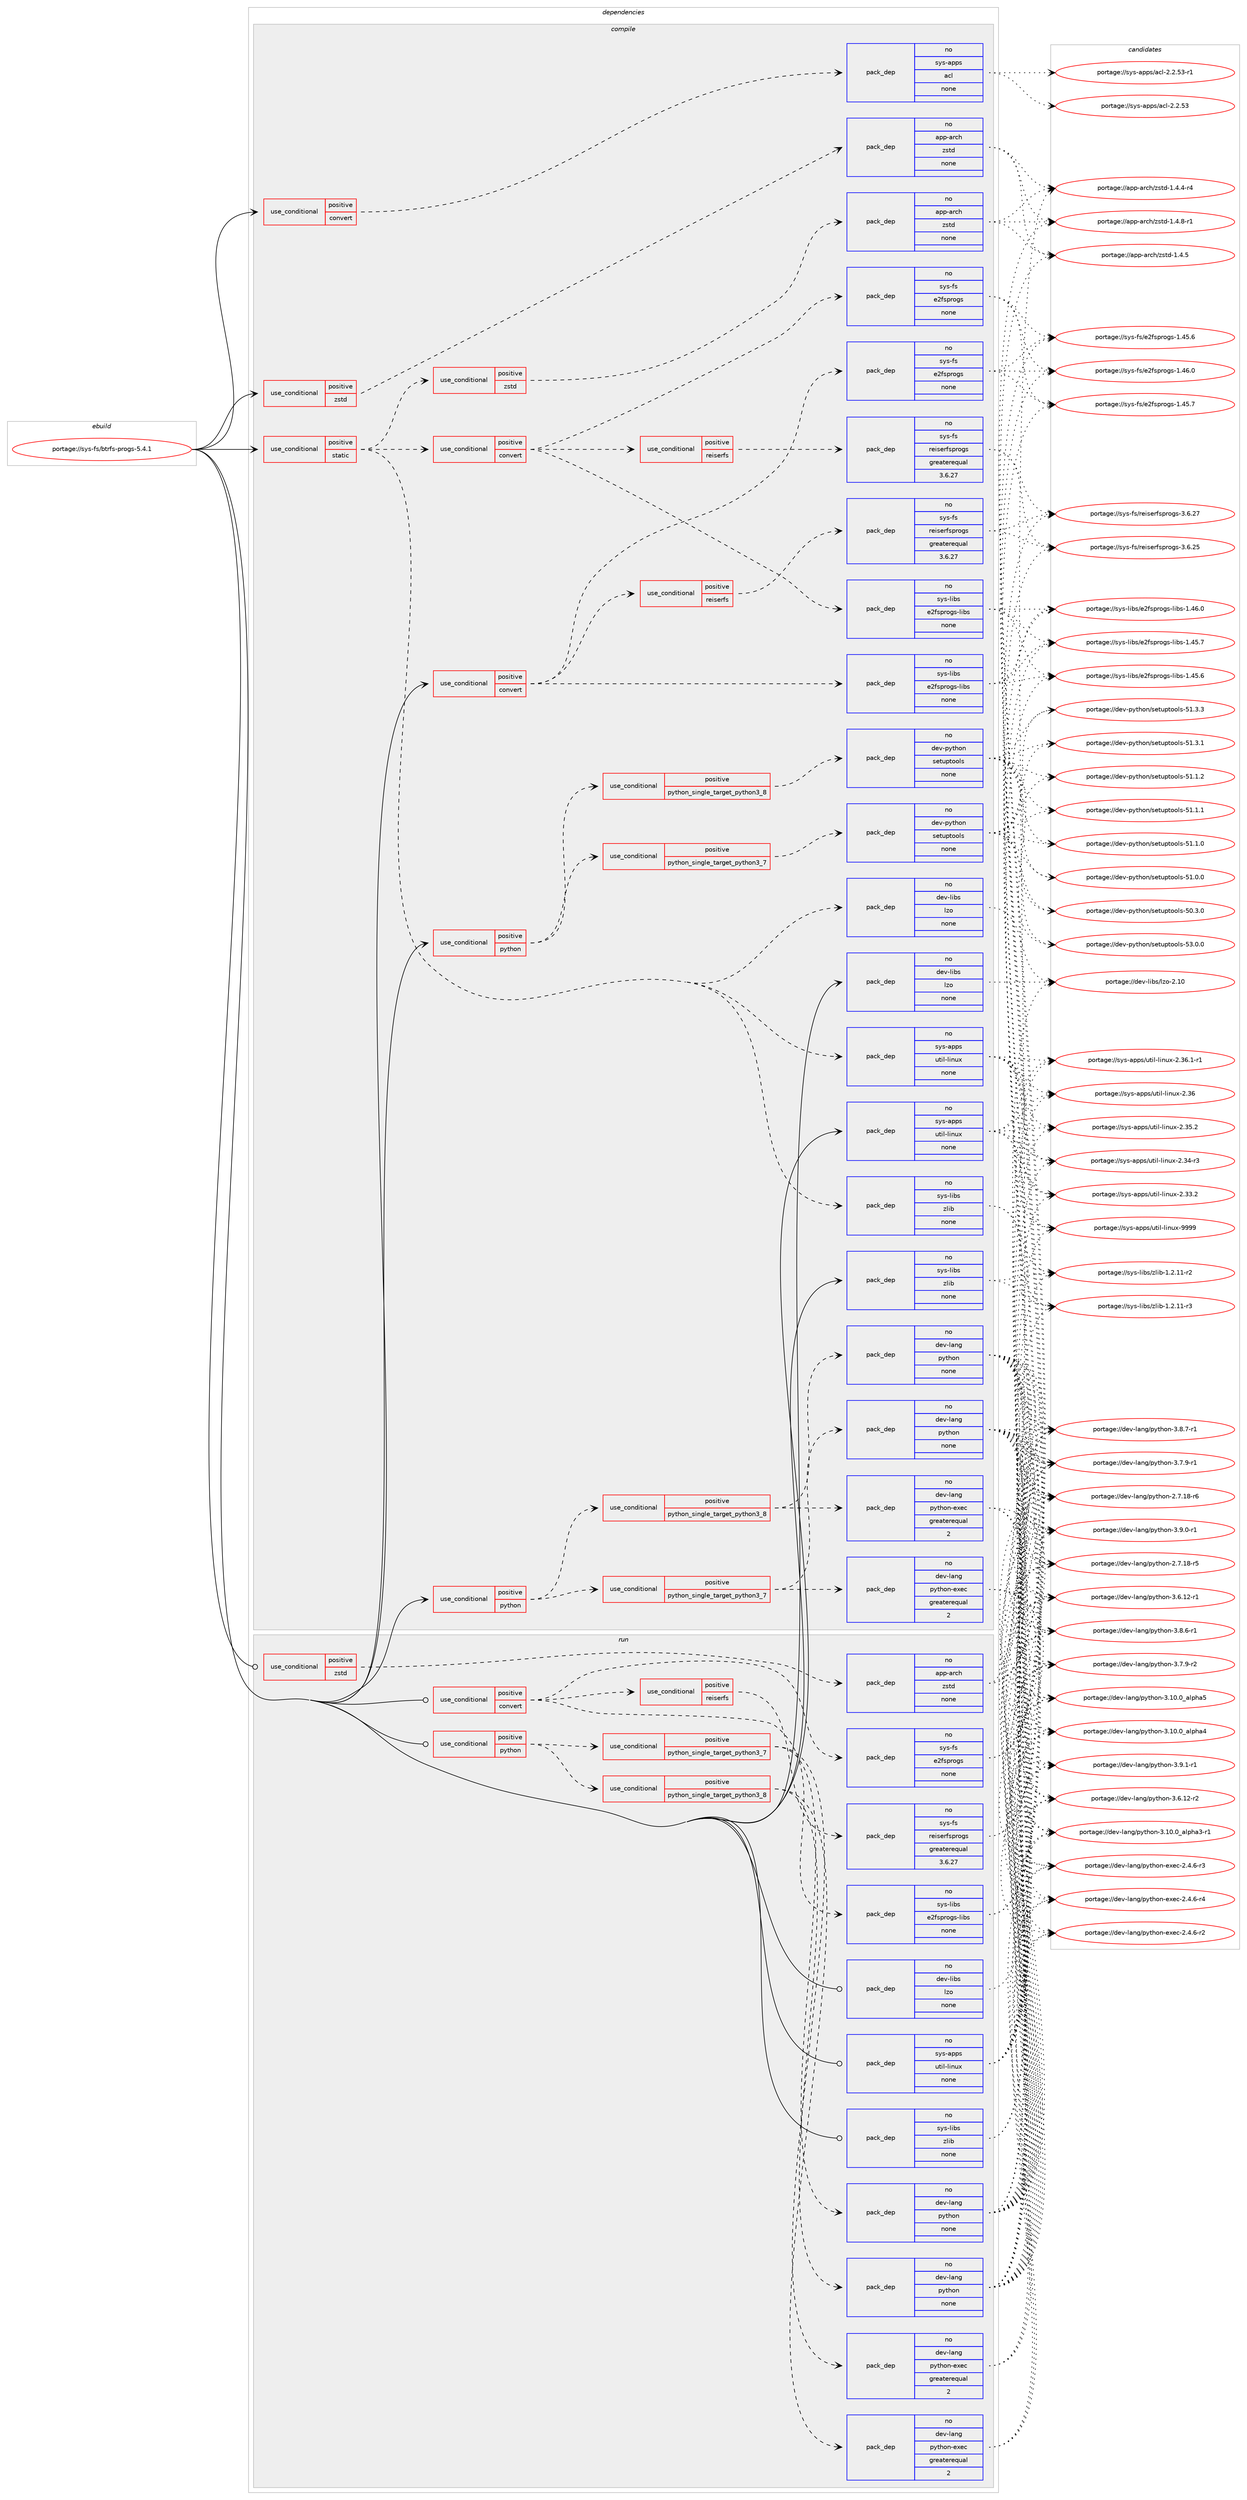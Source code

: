 digraph prolog {

# *************
# Graph options
# *************

newrank=true;
concentrate=true;
compound=true;
graph [rankdir=LR,fontname=Helvetica,fontsize=10,ranksep=1.5];#, ranksep=2.5, nodesep=0.2];
edge  [arrowhead=vee];
node  [fontname=Helvetica,fontsize=10];

# **********
# The ebuild
# **********

subgraph cluster_leftcol {
color=gray;
rank=same;
label=<<i>ebuild</i>>;
id [label="portage://sys-fs/btrfs-progs-5.4.1", color=red, width=4, href="../sys-fs/btrfs-progs-5.4.1.svg"];
}

# ****************
# The dependencies
# ****************

subgraph cluster_midcol {
color=gray;
label=<<i>dependencies</i>>;
subgraph cluster_compile {
fillcolor="#eeeeee";
style=filled;
label=<<i>compile</i>>;
subgraph cond1428 {
dependency5671 [label=<<TABLE BORDER="0" CELLBORDER="1" CELLSPACING="0" CELLPADDING="4"><TR><TD ROWSPAN="3" CELLPADDING="10">use_conditional</TD></TR><TR><TD>positive</TD></TR><TR><TD>convert</TD></TR></TABLE>>, shape=none, color=red];
subgraph pack4151 {
dependency5672 [label=<<TABLE BORDER="0" CELLBORDER="1" CELLSPACING="0" CELLPADDING="4" WIDTH="220"><TR><TD ROWSPAN="6" CELLPADDING="30">pack_dep</TD></TR><TR><TD WIDTH="110">no</TD></TR><TR><TD>sys-apps</TD></TR><TR><TD>acl</TD></TR><TR><TD>none</TD></TR><TR><TD></TD></TR></TABLE>>, shape=none, color=blue];
}
dependency5671:e -> dependency5672:w [weight=20,style="dashed",arrowhead="vee"];
}
id:e -> dependency5671:w [weight=20,style="solid",arrowhead="vee"];
subgraph cond1429 {
dependency5673 [label=<<TABLE BORDER="0" CELLBORDER="1" CELLSPACING="0" CELLPADDING="4"><TR><TD ROWSPAN="3" CELLPADDING="10">use_conditional</TD></TR><TR><TD>positive</TD></TR><TR><TD>convert</TD></TR></TABLE>>, shape=none, color=red];
subgraph pack4152 {
dependency5674 [label=<<TABLE BORDER="0" CELLBORDER="1" CELLSPACING="0" CELLPADDING="4" WIDTH="220"><TR><TD ROWSPAN="6" CELLPADDING="30">pack_dep</TD></TR><TR><TD WIDTH="110">no</TD></TR><TR><TD>sys-fs</TD></TR><TR><TD>e2fsprogs</TD></TR><TR><TD>none</TD></TR><TR><TD></TD></TR></TABLE>>, shape=none, color=blue];
}
dependency5673:e -> dependency5674:w [weight=20,style="dashed",arrowhead="vee"];
subgraph pack4153 {
dependency5675 [label=<<TABLE BORDER="0" CELLBORDER="1" CELLSPACING="0" CELLPADDING="4" WIDTH="220"><TR><TD ROWSPAN="6" CELLPADDING="30">pack_dep</TD></TR><TR><TD WIDTH="110">no</TD></TR><TR><TD>sys-libs</TD></TR><TR><TD>e2fsprogs-libs</TD></TR><TR><TD>none</TD></TR><TR><TD></TD></TR></TABLE>>, shape=none, color=blue];
}
dependency5673:e -> dependency5675:w [weight=20,style="dashed",arrowhead="vee"];
subgraph cond1430 {
dependency5676 [label=<<TABLE BORDER="0" CELLBORDER="1" CELLSPACING="0" CELLPADDING="4"><TR><TD ROWSPAN="3" CELLPADDING="10">use_conditional</TD></TR><TR><TD>positive</TD></TR><TR><TD>reiserfs</TD></TR></TABLE>>, shape=none, color=red];
subgraph pack4154 {
dependency5677 [label=<<TABLE BORDER="0" CELLBORDER="1" CELLSPACING="0" CELLPADDING="4" WIDTH="220"><TR><TD ROWSPAN="6" CELLPADDING="30">pack_dep</TD></TR><TR><TD WIDTH="110">no</TD></TR><TR><TD>sys-fs</TD></TR><TR><TD>reiserfsprogs</TD></TR><TR><TD>greaterequal</TD></TR><TR><TD>3.6.27</TD></TR></TABLE>>, shape=none, color=blue];
}
dependency5676:e -> dependency5677:w [weight=20,style="dashed",arrowhead="vee"];
}
dependency5673:e -> dependency5676:w [weight=20,style="dashed",arrowhead="vee"];
}
id:e -> dependency5673:w [weight=20,style="solid",arrowhead="vee"];
subgraph cond1431 {
dependency5678 [label=<<TABLE BORDER="0" CELLBORDER="1" CELLSPACING="0" CELLPADDING="4"><TR><TD ROWSPAN="3" CELLPADDING="10">use_conditional</TD></TR><TR><TD>positive</TD></TR><TR><TD>python</TD></TR></TABLE>>, shape=none, color=red];
subgraph cond1432 {
dependency5679 [label=<<TABLE BORDER="0" CELLBORDER="1" CELLSPACING="0" CELLPADDING="4"><TR><TD ROWSPAN="3" CELLPADDING="10">use_conditional</TD></TR><TR><TD>positive</TD></TR><TR><TD>python_single_target_python3_7</TD></TR></TABLE>>, shape=none, color=red];
subgraph pack4155 {
dependency5680 [label=<<TABLE BORDER="0" CELLBORDER="1" CELLSPACING="0" CELLPADDING="4" WIDTH="220"><TR><TD ROWSPAN="6" CELLPADDING="30">pack_dep</TD></TR><TR><TD WIDTH="110">no</TD></TR><TR><TD>dev-lang</TD></TR><TR><TD>python</TD></TR><TR><TD>none</TD></TR><TR><TD></TD></TR></TABLE>>, shape=none, color=blue];
}
dependency5679:e -> dependency5680:w [weight=20,style="dashed",arrowhead="vee"];
subgraph pack4156 {
dependency5681 [label=<<TABLE BORDER="0" CELLBORDER="1" CELLSPACING="0" CELLPADDING="4" WIDTH="220"><TR><TD ROWSPAN="6" CELLPADDING="30">pack_dep</TD></TR><TR><TD WIDTH="110">no</TD></TR><TR><TD>dev-lang</TD></TR><TR><TD>python-exec</TD></TR><TR><TD>greaterequal</TD></TR><TR><TD>2</TD></TR></TABLE>>, shape=none, color=blue];
}
dependency5679:e -> dependency5681:w [weight=20,style="dashed",arrowhead="vee"];
}
dependency5678:e -> dependency5679:w [weight=20,style="dashed",arrowhead="vee"];
subgraph cond1433 {
dependency5682 [label=<<TABLE BORDER="0" CELLBORDER="1" CELLSPACING="0" CELLPADDING="4"><TR><TD ROWSPAN="3" CELLPADDING="10">use_conditional</TD></TR><TR><TD>positive</TD></TR><TR><TD>python_single_target_python3_8</TD></TR></TABLE>>, shape=none, color=red];
subgraph pack4157 {
dependency5683 [label=<<TABLE BORDER="0" CELLBORDER="1" CELLSPACING="0" CELLPADDING="4" WIDTH="220"><TR><TD ROWSPAN="6" CELLPADDING="30">pack_dep</TD></TR><TR><TD WIDTH="110">no</TD></TR><TR><TD>dev-lang</TD></TR><TR><TD>python</TD></TR><TR><TD>none</TD></TR><TR><TD></TD></TR></TABLE>>, shape=none, color=blue];
}
dependency5682:e -> dependency5683:w [weight=20,style="dashed",arrowhead="vee"];
subgraph pack4158 {
dependency5684 [label=<<TABLE BORDER="0" CELLBORDER="1" CELLSPACING="0" CELLPADDING="4" WIDTH="220"><TR><TD ROWSPAN="6" CELLPADDING="30">pack_dep</TD></TR><TR><TD WIDTH="110">no</TD></TR><TR><TD>dev-lang</TD></TR><TR><TD>python-exec</TD></TR><TR><TD>greaterequal</TD></TR><TR><TD>2</TD></TR></TABLE>>, shape=none, color=blue];
}
dependency5682:e -> dependency5684:w [weight=20,style="dashed",arrowhead="vee"];
}
dependency5678:e -> dependency5682:w [weight=20,style="dashed",arrowhead="vee"];
}
id:e -> dependency5678:w [weight=20,style="solid",arrowhead="vee"];
subgraph cond1434 {
dependency5685 [label=<<TABLE BORDER="0" CELLBORDER="1" CELLSPACING="0" CELLPADDING="4"><TR><TD ROWSPAN="3" CELLPADDING="10">use_conditional</TD></TR><TR><TD>positive</TD></TR><TR><TD>python</TD></TR></TABLE>>, shape=none, color=red];
subgraph cond1435 {
dependency5686 [label=<<TABLE BORDER="0" CELLBORDER="1" CELLSPACING="0" CELLPADDING="4"><TR><TD ROWSPAN="3" CELLPADDING="10">use_conditional</TD></TR><TR><TD>positive</TD></TR><TR><TD>python_single_target_python3_7</TD></TR></TABLE>>, shape=none, color=red];
subgraph pack4159 {
dependency5687 [label=<<TABLE BORDER="0" CELLBORDER="1" CELLSPACING="0" CELLPADDING="4" WIDTH="220"><TR><TD ROWSPAN="6" CELLPADDING="30">pack_dep</TD></TR><TR><TD WIDTH="110">no</TD></TR><TR><TD>dev-python</TD></TR><TR><TD>setuptools</TD></TR><TR><TD>none</TD></TR><TR><TD></TD></TR></TABLE>>, shape=none, color=blue];
}
dependency5686:e -> dependency5687:w [weight=20,style="dashed",arrowhead="vee"];
}
dependency5685:e -> dependency5686:w [weight=20,style="dashed",arrowhead="vee"];
subgraph cond1436 {
dependency5688 [label=<<TABLE BORDER="0" CELLBORDER="1" CELLSPACING="0" CELLPADDING="4"><TR><TD ROWSPAN="3" CELLPADDING="10">use_conditional</TD></TR><TR><TD>positive</TD></TR><TR><TD>python_single_target_python3_8</TD></TR></TABLE>>, shape=none, color=red];
subgraph pack4160 {
dependency5689 [label=<<TABLE BORDER="0" CELLBORDER="1" CELLSPACING="0" CELLPADDING="4" WIDTH="220"><TR><TD ROWSPAN="6" CELLPADDING="30">pack_dep</TD></TR><TR><TD WIDTH="110">no</TD></TR><TR><TD>dev-python</TD></TR><TR><TD>setuptools</TD></TR><TR><TD>none</TD></TR><TR><TD></TD></TR></TABLE>>, shape=none, color=blue];
}
dependency5688:e -> dependency5689:w [weight=20,style="dashed",arrowhead="vee"];
}
dependency5685:e -> dependency5688:w [weight=20,style="dashed",arrowhead="vee"];
}
id:e -> dependency5685:w [weight=20,style="solid",arrowhead="vee"];
subgraph cond1437 {
dependency5690 [label=<<TABLE BORDER="0" CELLBORDER="1" CELLSPACING="0" CELLPADDING="4"><TR><TD ROWSPAN="3" CELLPADDING="10">use_conditional</TD></TR><TR><TD>positive</TD></TR><TR><TD>static</TD></TR></TABLE>>, shape=none, color=red];
subgraph pack4161 {
dependency5691 [label=<<TABLE BORDER="0" CELLBORDER="1" CELLSPACING="0" CELLPADDING="4" WIDTH="220"><TR><TD ROWSPAN="6" CELLPADDING="30">pack_dep</TD></TR><TR><TD WIDTH="110">no</TD></TR><TR><TD>dev-libs</TD></TR><TR><TD>lzo</TD></TR><TR><TD>none</TD></TR><TR><TD></TD></TR></TABLE>>, shape=none, color=blue];
}
dependency5690:e -> dependency5691:w [weight=20,style="dashed",arrowhead="vee"];
subgraph pack4162 {
dependency5692 [label=<<TABLE BORDER="0" CELLBORDER="1" CELLSPACING="0" CELLPADDING="4" WIDTH="220"><TR><TD ROWSPAN="6" CELLPADDING="30">pack_dep</TD></TR><TR><TD WIDTH="110">no</TD></TR><TR><TD>sys-apps</TD></TR><TR><TD>util-linux</TD></TR><TR><TD>none</TD></TR><TR><TD></TD></TR></TABLE>>, shape=none, color=blue];
}
dependency5690:e -> dependency5692:w [weight=20,style="dashed",arrowhead="vee"];
subgraph pack4163 {
dependency5693 [label=<<TABLE BORDER="0" CELLBORDER="1" CELLSPACING="0" CELLPADDING="4" WIDTH="220"><TR><TD ROWSPAN="6" CELLPADDING="30">pack_dep</TD></TR><TR><TD WIDTH="110">no</TD></TR><TR><TD>sys-libs</TD></TR><TR><TD>zlib</TD></TR><TR><TD>none</TD></TR><TR><TD></TD></TR></TABLE>>, shape=none, color=blue];
}
dependency5690:e -> dependency5693:w [weight=20,style="dashed",arrowhead="vee"];
subgraph cond1438 {
dependency5694 [label=<<TABLE BORDER="0" CELLBORDER="1" CELLSPACING="0" CELLPADDING="4"><TR><TD ROWSPAN="3" CELLPADDING="10">use_conditional</TD></TR><TR><TD>positive</TD></TR><TR><TD>convert</TD></TR></TABLE>>, shape=none, color=red];
subgraph pack4164 {
dependency5695 [label=<<TABLE BORDER="0" CELLBORDER="1" CELLSPACING="0" CELLPADDING="4" WIDTH="220"><TR><TD ROWSPAN="6" CELLPADDING="30">pack_dep</TD></TR><TR><TD WIDTH="110">no</TD></TR><TR><TD>sys-fs</TD></TR><TR><TD>e2fsprogs</TD></TR><TR><TD>none</TD></TR><TR><TD></TD></TR></TABLE>>, shape=none, color=blue];
}
dependency5694:e -> dependency5695:w [weight=20,style="dashed",arrowhead="vee"];
subgraph pack4165 {
dependency5696 [label=<<TABLE BORDER="0" CELLBORDER="1" CELLSPACING="0" CELLPADDING="4" WIDTH="220"><TR><TD ROWSPAN="6" CELLPADDING="30">pack_dep</TD></TR><TR><TD WIDTH="110">no</TD></TR><TR><TD>sys-libs</TD></TR><TR><TD>e2fsprogs-libs</TD></TR><TR><TD>none</TD></TR><TR><TD></TD></TR></TABLE>>, shape=none, color=blue];
}
dependency5694:e -> dependency5696:w [weight=20,style="dashed",arrowhead="vee"];
subgraph cond1439 {
dependency5697 [label=<<TABLE BORDER="0" CELLBORDER="1" CELLSPACING="0" CELLPADDING="4"><TR><TD ROWSPAN="3" CELLPADDING="10">use_conditional</TD></TR><TR><TD>positive</TD></TR><TR><TD>reiserfs</TD></TR></TABLE>>, shape=none, color=red];
subgraph pack4166 {
dependency5698 [label=<<TABLE BORDER="0" CELLBORDER="1" CELLSPACING="0" CELLPADDING="4" WIDTH="220"><TR><TD ROWSPAN="6" CELLPADDING="30">pack_dep</TD></TR><TR><TD WIDTH="110">no</TD></TR><TR><TD>sys-fs</TD></TR><TR><TD>reiserfsprogs</TD></TR><TR><TD>greaterequal</TD></TR><TR><TD>3.6.27</TD></TR></TABLE>>, shape=none, color=blue];
}
dependency5697:e -> dependency5698:w [weight=20,style="dashed",arrowhead="vee"];
}
dependency5694:e -> dependency5697:w [weight=20,style="dashed",arrowhead="vee"];
}
dependency5690:e -> dependency5694:w [weight=20,style="dashed",arrowhead="vee"];
subgraph cond1440 {
dependency5699 [label=<<TABLE BORDER="0" CELLBORDER="1" CELLSPACING="0" CELLPADDING="4"><TR><TD ROWSPAN="3" CELLPADDING="10">use_conditional</TD></TR><TR><TD>positive</TD></TR><TR><TD>zstd</TD></TR></TABLE>>, shape=none, color=red];
subgraph pack4167 {
dependency5700 [label=<<TABLE BORDER="0" CELLBORDER="1" CELLSPACING="0" CELLPADDING="4" WIDTH="220"><TR><TD ROWSPAN="6" CELLPADDING="30">pack_dep</TD></TR><TR><TD WIDTH="110">no</TD></TR><TR><TD>app-arch</TD></TR><TR><TD>zstd</TD></TR><TR><TD>none</TD></TR><TR><TD></TD></TR></TABLE>>, shape=none, color=blue];
}
dependency5699:e -> dependency5700:w [weight=20,style="dashed",arrowhead="vee"];
}
dependency5690:e -> dependency5699:w [weight=20,style="dashed",arrowhead="vee"];
}
id:e -> dependency5690:w [weight=20,style="solid",arrowhead="vee"];
subgraph cond1441 {
dependency5701 [label=<<TABLE BORDER="0" CELLBORDER="1" CELLSPACING="0" CELLPADDING="4"><TR><TD ROWSPAN="3" CELLPADDING="10">use_conditional</TD></TR><TR><TD>positive</TD></TR><TR><TD>zstd</TD></TR></TABLE>>, shape=none, color=red];
subgraph pack4168 {
dependency5702 [label=<<TABLE BORDER="0" CELLBORDER="1" CELLSPACING="0" CELLPADDING="4" WIDTH="220"><TR><TD ROWSPAN="6" CELLPADDING="30">pack_dep</TD></TR><TR><TD WIDTH="110">no</TD></TR><TR><TD>app-arch</TD></TR><TR><TD>zstd</TD></TR><TR><TD>none</TD></TR><TR><TD></TD></TR></TABLE>>, shape=none, color=blue];
}
dependency5701:e -> dependency5702:w [weight=20,style="dashed",arrowhead="vee"];
}
id:e -> dependency5701:w [weight=20,style="solid",arrowhead="vee"];
subgraph pack4169 {
dependency5703 [label=<<TABLE BORDER="0" CELLBORDER="1" CELLSPACING="0" CELLPADDING="4" WIDTH="220"><TR><TD ROWSPAN="6" CELLPADDING="30">pack_dep</TD></TR><TR><TD WIDTH="110">no</TD></TR><TR><TD>dev-libs</TD></TR><TR><TD>lzo</TD></TR><TR><TD>none</TD></TR><TR><TD></TD></TR></TABLE>>, shape=none, color=blue];
}
id:e -> dependency5703:w [weight=20,style="solid",arrowhead="vee"];
subgraph pack4170 {
dependency5704 [label=<<TABLE BORDER="0" CELLBORDER="1" CELLSPACING="0" CELLPADDING="4" WIDTH="220"><TR><TD ROWSPAN="6" CELLPADDING="30">pack_dep</TD></TR><TR><TD WIDTH="110">no</TD></TR><TR><TD>sys-apps</TD></TR><TR><TD>util-linux</TD></TR><TR><TD>none</TD></TR><TR><TD></TD></TR></TABLE>>, shape=none, color=blue];
}
id:e -> dependency5704:w [weight=20,style="solid",arrowhead="vee"];
subgraph pack4171 {
dependency5705 [label=<<TABLE BORDER="0" CELLBORDER="1" CELLSPACING="0" CELLPADDING="4" WIDTH="220"><TR><TD ROWSPAN="6" CELLPADDING="30">pack_dep</TD></TR><TR><TD WIDTH="110">no</TD></TR><TR><TD>sys-libs</TD></TR><TR><TD>zlib</TD></TR><TR><TD>none</TD></TR><TR><TD></TD></TR></TABLE>>, shape=none, color=blue];
}
id:e -> dependency5705:w [weight=20,style="solid",arrowhead="vee"];
}
subgraph cluster_compileandrun {
fillcolor="#eeeeee";
style=filled;
label=<<i>compile and run</i>>;
}
subgraph cluster_run {
fillcolor="#eeeeee";
style=filled;
label=<<i>run</i>>;
subgraph cond1442 {
dependency5706 [label=<<TABLE BORDER="0" CELLBORDER="1" CELLSPACING="0" CELLPADDING="4"><TR><TD ROWSPAN="3" CELLPADDING="10">use_conditional</TD></TR><TR><TD>positive</TD></TR><TR><TD>convert</TD></TR></TABLE>>, shape=none, color=red];
subgraph pack4172 {
dependency5707 [label=<<TABLE BORDER="0" CELLBORDER="1" CELLSPACING="0" CELLPADDING="4" WIDTH="220"><TR><TD ROWSPAN="6" CELLPADDING="30">pack_dep</TD></TR><TR><TD WIDTH="110">no</TD></TR><TR><TD>sys-fs</TD></TR><TR><TD>e2fsprogs</TD></TR><TR><TD>none</TD></TR><TR><TD></TD></TR></TABLE>>, shape=none, color=blue];
}
dependency5706:e -> dependency5707:w [weight=20,style="dashed",arrowhead="vee"];
subgraph pack4173 {
dependency5708 [label=<<TABLE BORDER="0" CELLBORDER="1" CELLSPACING="0" CELLPADDING="4" WIDTH="220"><TR><TD ROWSPAN="6" CELLPADDING="30">pack_dep</TD></TR><TR><TD WIDTH="110">no</TD></TR><TR><TD>sys-libs</TD></TR><TR><TD>e2fsprogs-libs</TD></TR><TR><TD>none</TD></TR><TR><TD></TD></TR></TABLE>>, shape=none, color=blue];
}
dependency5706:e -> dependency5708:w [weight=20,style="dashed",arrowhead="vee"];
subgraph cond1443 {
dependency5709 [label=<<TABLE BORDER="0" CELLBORDER="1" CELLSPACING="0" CELLPADDING="4"><TR><TD ROWSPAN="3" CELLPADDING="10">use_conditional</TD></TR><TR><TD>positive</TD></TR><TR><TD>reiserfs</TD></TR></TABLE>>, shape=none, color=red];
subgraph pack4174 {
dependency5710 [label=<<TABLE BORDER="0" CELLBORDER="1" CELLSPACING="0" CELLPADDING="4" WIDTH="220"><TR><TD ROWSPAN="6" CELLPADDING="30">pack_dep</TD></TR><TR><TD WIDTH="110">no</TD></TR><TR><TD>sys-fs</TD></TR><TR><TD>reiserfsprogs</TD></TR><TR><TD>greaterequal</TD></TR><TR><TD>3.6.27</TD></TR></TABLE>>, shape=none, color=blue];
}
dependency5709:e -> dependency5710:w [weight=20,style="dashed",arrowhead="vee"];
}
dependency5706:e -> dependency5709:w [weight=20,style="dashed",arrowhead="vee"];
}
id:e -> dependency5706:w [weight=20,style="solid",arrowhead="odot"];
subgraph cond1444 {
dependency5711 [label=<<TABLE BORDER="0" CELLBORDER="1" CELLSPACING="0" CELLPADDING="4"><TR><TD ROWSPAN="3" CELLPADDING="10">use_conditional</TD></TR><TR><TD>positive</TD></TR><TR><TD>python</TD></TR></TABLE>>, shape=none, color=red];
subgraph cond1445 {
dependency5712 [label=<<TABLE BORDER="0" CELLBORDER="1" CELLSPACING="0" CELLPADDING="4"><TR><TD ROWSPAN="3" CELLPADDING="10">use_conditional</TD></TR><TR><TD>positive</TD></TR><TR><TD>python_single_target_python3_7</TD></TR></TABLE>>, shape=none, color=red];
subgraph pack4175 {
dependency5713 [label=<<TABLE BORDER="0" CELLBORDER="1" CELLSPACING="0" CELLPADDING="4" WIDTH="220"><TR><TD ROWSPAN="6" CELLPADDING="30">pack_dep</TD></TR><TR><TD WIDTH="110">no</TD></TR><TR><TD>dev-lang</TD></TR><TR><TD>python</TD></TR><TR><TD>none</TD></TR><TR><TD></TD></TR></TABLE>>, shape=none, color=blue];
}
dependency5712:e -> dependency5713:w [weight=20,style="dashed",arrowhead="vee"];
subgraph pack4176 {
dependency5714 [label=<<TABLE BORDER="0" CELLBORDER="1" CELLSPACING="0" CELLPADDING="4" WIDTH="220"><TR><TD ROWSPAN="6" CELLPADDING="30">pack_dep</TD></TR><TR><TD WIDTH="110">no</TD></TR><TR><TD>dev-lang</TD></TR><TR><TD>python-exec</TD></TR><TR><TD>greaterequal</TD></TR><TR><TD>2</TD></TR></TABLE>>, shape=none, color=blue];
}
dependency5712:e -> dependency5714:w [weight=20,style="dashed",arrowhead="vee"];
}
dependency5711:e -> dependency5712:w [weight=20,style="dashed",arrowhead="vee"];
subgraph cond1446 {
dependency5715 [label=<<TABLE BORDER="0" CELLBORDER="1" CELLSPACING="0" CELLPADDING="4"><TR><TD ROWSPAN="3" CELLPADDING="10">use_conditional</TD></TR><TR><TD>positive</TD></TR><TR><TD>python_single_target_python3_8</TD></TR></TABLE>>, shape=none, color=red];
subgraph pack4177 {
dependency5716 [label=<<TABLE BORDER="0" CELLBORDER="1" CELLSPACING="0" CELLPADDING="4" WIDTH="220"><TR><TD ROWSPAN="6" CELLPADDING="30">pack_dep</TD></TR><TR><TD WIDTH="110">no</TD></TR><TR><TD>dev-lang</TD></TR><TR><TD>python</TD></TR><TR><TD>none</TD></TR><TR><TD></TD></TR></TABLE>>, shape=none, color=blue];
}
dependency5715:e -> dependency5716:w [weight=20,style="dashed",arrowhead="vee"];
subgraph pack4178 {
dependency5717 [label=<<TABLE BORDER="0" CELLBORDER="1" CELLSPACING="0" CELLPADDING="4" WIDTH="220"><TR><TD ROWSPAN="6" CELLPADDING="30">pack_dep</TD></TR><TR><TD WIDTH="110">no</TD></TR><TR><TD>dev-lang</TD></TR><TR><TD>python-exec</TD></TR><TR><TD>greaterequal</TD></TR><TR><TD>2</TD></TR></TABLE>>, shape=none, color=blue];
}
dependency5715:e -> dependency5717:w [weight=20,style="dashed",arrowhead="vee"];
}
dependency5711:e -> dependency5715:w [weight=20,style="dashed",arrowhead="vee"];
}
id:e -> dependency5711:w [weight=20,style="solid",arrowhead="odot"];
subgraph cond1447 {
dependency5718 [label=<<TABLE BORDER="0" CELLBORDER="1" CELLSPACING="0" CELLPADDING="4"><TR><TD ROWSPAN="3" CELLPADDING="10">use_conditional</TD></TR><TR><TD>positive</TD></TR><TR><TD>zstd</TD></TR></TABLE>>, shape=none, color=red];
subgraph pack4179 {
dependency5719 [label=<<TABLE BORDER="0" CELLBORDER="1" CELLSPACING="0" CELLPADDING="4" WIDTH="220"><TR><TD ROWSPAN="6" CELLPADDING="30">pack_dep</TD></TR><TR><TD WIDTH="110">no</TD></TR><TR><TD>app-arch</TD></TR><TR><TD>zstd</TD></TR><TR><TD>none</TD></TR><TR><TD></TD></TR></TABLE>>, shape=none, color=blue];
}
dependency5718:e -> dependency5719:w [weight=20,style="dashed",arrowhead="vee"];
}
id:e -> dependency5718:w [weight=20,style="solid",arrowhead="odot"];
subgraph pack4180 {
dependency5720 [label=<<TABLE BORDER="0" CELLBORDER="1" CELLSPACING="0" CELLPADDING="4" WIDTH="220"><TR><TD ROWSPAN="6" CELLPADDING="30">pack_dep</TD></TR><TR><TD WIDTH="110">no</TD></TR><TR><TD>dev-libs</TD></TR><TR><TD>lzo</TD></TR><TR><TD>none</TD></TR><TR><TD></TD></TR></TABLE>>, shape=none, color=blue];
}
id:e -> dependency5720:w [weight=20,style="solid",arrowhead="odot"];
subgraph pack4181 {
dependency5721 [label=<<TABLE BORDER="0" CELLBORDER="1" CELLSPACING="0" CELLPADDING="4" WIDTH="220"><TR><TD ROWSPAN="6" CELLPADDING="30">pack_dep</TD></TR><TR><TD WIDTH="110">no</TD></TR><TR><TD>sys-apps</TD></TR><TR><TD>util-linux</TD></TR><TR><TD>none</TD></TR><TR><TD></TD></TR></TABLE>>, shape=none, color=blue];
}
id:e -> dependency5721:w [weight=20,style="solid",arrowhead="odot"];
subgraph pack4182 {
dependency5722 [label=<<TABLE BORDER="0" CELLBORDER="1" CELLSPACING="0" CELLPADDING="4" WIDTH="220"><TR><TD ROWSPAN="6" CELLPADDING="30">pack_dep</TD></TR><TR><TD WIDTH="110">no</TD></TR><TR><TD>sys-libs</TD></TR><TR><TD>zlib</TD></TR><TR><TD>none</TD></TR><TR><TD></TD></TR></TABLE>>, shape=none, color=blue];
}
id:e -> dependency5722:w [weight=20,style="solid",arrowhead="odot"];
}
}

# **************
# The candidates
# **************

subgraph cluster_choices {
rank=same;
color=gray;
label=<<i>candidates</i>>;

subgraph choice4151 {
color=black;
nodesep=1;
choice1151211154597112112115479799108455046504653514511449 [label="portage://sys-apps/acl-2.2.53-r1", color=red, width=4,href="../sys-apps/acl-2.2.53-r1.svg"];
choice115121115459711211211547979910845504650465351 [label="portage://sys-apps/acl-2.2.53", color=red, width=4,href="../sys-apps/acl-2.2.53.svg"];
dependency5672:e -> choice1151211154597112112115479799108455046504653514511449:w [style=dotted,weight="100"];
dependency5672:e -> choice115121115459711211211547979910845504650465351:w [style=dotted,weight="100"];
}
subgraph choice4152 {
color=black;
nodesep=1;
choice11512111545102115471015010211511211411110311545494652544648 [label="portage://sys-fs/e2fsprogs-1.46.0", color=red, width=4,href="../sys-fs/e2fsprogs-1.46.0.svg"];
choice11512111545102115471015010211511211411110311545494652534655 [label="portage://sys-fs/e2fsprogs-1.45.7", color=red, width=4,href="../sys-fs/e2fsprogs-1.45.7.svg"];
choice11512111545102115471015010211511211411110311545494652534654 [label="portage://sys-fs/e2fsprogs-1.45.6", color=red, width=4,href="../sys-fs/e2fsprogs-1.45.6.svg"];
dependency5674:e -> choice11512111545102115471015010211511211411110311545494652544648:w [style=dotted,weight="100"];
dependency5674:e -> choice11512111545102115471015010211511211411110311545494652534655:w [style=dotted,weight="100"];
dependency5674:e -> choice11512111545102115471015010211511211411110311545494652534654:w [style=dotted,weight="100"];
}
subgraph choice4153 {
color=black;
nodesep=1;
choice11512111545108105981154710150102115112114111103115451081059811545494652544648 [label="portage://sys-libs/e2fsprogs-libs-1.46.0", color=red, width=4,href="../sys-libs/e2fsprogs-libs-1.46.0.svg"];
choice11512111545108105981154710150102115112114111103115451081059811545494652534655 [label="portage://sys-libs/e2fsprogs-libs-1.45.7", color=red, width=4,href="../sys-libs/e2fsprogs-libs-1.45.7.svg"];
choice11512111545108105981154710150102115112114111103115451081059811545494652534654 [label="portage://sys-libs/e2fsprogs-libs-1.45.6", color=red, width=4,href="../sys-libs/e2fsprogs-libs-1.45.6.svg"];
dependency5675:e -> choice11512111545108105981154710150102115112114111103115451081059811545494652544648:w [style=dotted,weight="100"];
dependency5675:e -> choice11512111545108105981154710150102115112114111103115451081059811545494652534655:w [style=dotted,weight="100"];
dependency5675:e -> choice11512111545108105981154710150102115112114111103115451081059811545494652534654:w [style=dotted,weight="100"];
}
subgraph choice4154 {
color=black;
nodesep=1;
choice115121115451021154711410110511510111410211511211411110311545514654465055 [label="portage://sys-fs/reiserfsprogs-3.6.27", color=red, width=4,href="../sys-fs/reiserfsprogs-3.6.27.svg"];
choice115121115451021154711410110511510111410211511211411110311545514654465053 [label="portage://sys-fs/reiserfsprogs-3.6.25", color=red, width=4,href="../sys-fs/reiserfsprogs-3.6.25.svg"];
dependency5677:e -> choice115121115451021154711410110511510111410211511211411110311545514654465055:w [style=dotted,weight="100"];
dependency5677:e -> choice115121115451021154711410110511510111410211511211411110311545514654465053:w [style=dotted,weight="100"];
}
subgraph choice4155 {
color=black;
nodesep=1;
choice1001011184510897110103471121211161041111104551465746494511449 [label="portage://dev-lang/python-3.9.1-r1", color=red, width=4,href="../dev-lang/python-3.9.1-r1.svg"];
choice1001011184510897110103471121211161041111104551465746484511449 [label="portage://dev-lang/python-3.9.0-r1", color=red, width=4,href="../dev-lang/python-3.9.0-r1.svg"];
choice1001011184510897110103471121211161041111104551465646554511449 [label="portage://dev-lang/python-3.8.7-r1", color=red, width=4,href="../dev-lang/python-3.8.7-r1.svg"];
choice1001011184510897110103471121211161041111104551465646544511449 [label="portage://dev-lang/python-3.8.6-r1", color=red, width=4,href="../dev-lang/python-3.8.6-r1.svg"];
choice1001011184510897110103471121211161041111104551465546574511450 [label="portage://dev-lang/python-3.7.9-r2", color=red, width=4,href="../dev-lang/python-3.7.9-r2.svg"];
choice1001011184510897110103471121211161041111104551465546574511449 [label="portage://dev-lang/python-3.7.9-r1", color=red, width=4,href="../dev-lang/python-3.7.9-r1.svg"];
choice100101118451089711010347112121116104111110455146544649504511450 [label="portage://dev-lang/python-3.6.12-r2", color=red, width=4,href="../dev-lang/python-3.6.12-r2.svg"];
choice100101118451089711010347112121116104111110455146544649504511449 [label="portage://dev-lang/python-3.6.12-r1", color=red, width=4,href="../dev-lang/python-3.6.12-r1.svg"];
choice1001011184510897110103471121211161041111104551464948464895971081121049753 [label="portage://dev-lang/python-3.10.0_alpha5", color=red, width=4,href="../dev-lang/python-3.10.0_alpha5.svg"];
choice1001011184510897110103471121211161041111104551464948464895971081121049752 [label="portage://dev-lang/python-3.10.0_alpha4", color=red, width=4,href="../dev-lang/python-3.10.0_alpha4.svg"];
choice10010111845108971101034711212111610411111045514649484648959710811210497514511449 [label="portage://dev-lang/python-3.10.0_alpha3-r1", color=red, width=4,href="../dev-lang/python-3.10.0_alpha3-r1.svg"];
choice100101118451089711010347112121116104111110455046554649564511454 [label="portage://dev-lang/python-2.7.18-r6", color=red, width=4,href="../dev-lang/python-2.7.18-r6.svg"];
choice100101118451089711010347112121116104111110455046554649564511453 [label="portage://dev-lang/python-2.7.18-r5", color=red, width=4,href="../dev-lang/python-2.7.18-r5.svg"];
dependency5680:e -> choice1001011184510897110103471121211161041111104551465746494511449:w [style=dotted,weight="100"];
dependency5680:e -> choice1001011184510897110103471121211161041111104551465746484511449:w [style=dotted,weight="100"];
dependency5680:e -> choice1001011184510897110103471121211161041111104551465646554511449:w [style=dotted,weight="100"];
dependency5680:e -> choice1001011184510897110103471121211161041111104551465646544511449:w [style=dotted,weight="100"];
dependency5680:e -> choice1001011184510897110103471121211161041111104551465546574511450:w [style=dotted,weight="100"];
dependency5680:e -> choice1001011184510897110103471121211161041111104551465546574511449:w [style=dotted,weight="100"];
dependency5680:e -> choice100101118451089711010347112121116104111110455146544649504511450:w [style=dotted,weight="100"];
dependency5680:e -> choice100101118451089711010347112121116104111110455146544649504511449:w [style=dotted,weight="100"];
dependency5680:e -> choice1001011184510897110103471121211161041111104551464948464895971081121049753:w [style=dotted,weight="100"];
dependency5680:e -> choice1001011184510897110103471121211161041111104551464948464895971081121049752:w [style=dotted,weight="100"];
dependency5680:e -> choice10010111845108971101034711212111610411111045514649484648959710811210497514511449:w [style=dotted,weight="100"];
dependency5680:e -> choice100101118451089711010347112121116104111110455046554649564511454:w [style=dotted,weight="100"];
dependency5680:e -> choice100101118451089711010347112121116104111110455046554649564511453:w [style=dotted,weight="100"];
}
subgraph choice4156 {
color=black;
nodesep=1;
choice10010111845108971101034711212111610411111045101120101994550465246544511452 [label="portage://dev-lang/python-exec-2.4.6-r4", color=red, width=4,href="../dev-lang/python-exec-2.4.6-r4.svg"];
choice10010111845108971101034711212111610411111045101120101994550465246544511451 [label="portage://dev-lang/python-exec-2.4.6-r3", color=red, width=4,href="../dev-lang/python-exec-2.4.6-r3.svg"];
choice10010111845108971101034711212111610411111045101120101994550465246544511450 [label="portage://dev-lang/python-exec-2.4.6-r2", color=red, width=4,href="../dev-lang/python-exec-2.4.6-r2.svg"];
dependency5681:e -> choice10010111845108971101034711212111610411111045101120101994550465246544511452:w [style=dotted,weight="100"];
dependency5681:e -> choice10010111845108971101034711212111610411111045101120101994550465246544511451:w [style=dotted,weight="100"];
dependency5681:e -> choice10010111845108971101034711212111610411111045101120101994550465246544511450:w [style=dotted,weight="100"];
}
subgraph choice4157 {
color=black;
nodesep=1;
choice1001011184510897110103471121211161041111104551465746494511449 [label="portage://dev-lang/python-3.9.1-r1", color=red, width=4,href="../dev-lang/python-3.9.1-r1.svg"];
choice1001011184510897110103471121211161041111104551465746484511449 [label="portage://dev-lang/python-3.9.0-r1", color=red, width=4,href="../dev-lang/python-3.9.0-r1.svg"];
choice1001011184510897110103471121211161041111104551465646554511449 [label="portage://dev-lang/python-3.8.7-r1", color=red, width=4,href="../dev-lang/python-3.8.7-r1.svg"];
choice1001011184510897110103471121211161041111104551465646544511449 [label="portage://dev-lang/python-3.8.6-r1", color=red, width=4,href="../dev-lang/python-3.8.6-r1.svg"];
choice1001011184510897110103471121211161041111104551465546574511450 [label="portage://dev-lang/python-3.7.9-r2", color=red, width=4,href="../dev-lang/python-3.7.9-r2.svg"];
choice1001011184510897110103471121211161041111104551465546574511449 [label="portage://dev-lang/python-3.7.9-r1", color=red, width=4,href="../dev-lang/python-3.7.9-r1.svg"];
choice100101118451089711010347112121116104111110455146544649504511450 [label="portage://dev-lang/python-3.6.12-r2", color=red, width=4,href="../dev-lang/python-3.6.12-r2.svg"];
choice100101118451089711010347112121116104111110455146544649504511449 [label="portage://dev-lang/python-3.6.12-r1", color=red, width=4,href="../dev-lang/python-3.6.12-r1.svg"];
choice1001011184510897110103471121211161041111104551464948464895971081121049753 [label="portage://dev-lang/python-3.10.0_alpha5", color=red, width=4,href="../dev-lang/python-3.10.0_alpha5.svg"];
choice1001011184510897110103471121211161041111104551464948464895971081121049752 [label="portage://dev-lang/python-3.10.0_alpha4", color=red, width=4,href="../dev-lang/python-3.10.0_alpha4.svg"];
choice10010111845108971101034711212111610411111045514649484648959710811210497514511449 [label="portage://dev-lang/python-3.10.0_alpha3-r1", color=red, width=4,href="../dev-lang/python-3.10.0_alpha3-r1.svg"];
choice100101118451089711010347112121116104111110455046554649564511454 [label="portage://dev-lang/python-2.7.18-r6", color=red, width=4,href="../dev-lang/python-2.7.18-r6.svg"];
choice100101118451089711010347112121116104111110455046554649564511453 [label="portage://dev-lang/python-2.7.18-r5", color=red, width=4,href="../dev-lang/python-2.7.18-r5.svg"];
dependency5683:e -> choice1001011184510897110103471121211161041111104551465746494511449:w [style=dotted,weight="100"];
dependency5683:e -> choice1001011184510897110103471121211161041111104551465746484511449:w [style=dotted,weight="100"];
dependency5683:e -> choice1001011184510897110103471121211161041111104551465646554511449:w [style=dotted,weight="100"];
dependency5683:e -> choice1001011184510897110103471121211161041111104551465646544511449:w [style=dotted,weight="100"];
dependency5683:e -> choice1001011184510897110103471121211161041111104551465546574511450:w [style=dotted,weight="100"];
dependency5683:e -> choice1001011184510897110103471121211161041111104551465546574511449:w [style=dotted,weight="100"];
dependency5683:e -> choice100101118451089711010347112121116104111110455146544649504511450:w [style=dotted,weight="100"];
dependency5683:e -> choice100101118451089711010347112121116104111110455146544649504511449:w [style=dotted,weight="100"];
dependency5683:e -> choice1001011184510897110103471121211161041111104551464948464895971081121049753:w [style=dotted,weight="100"];
dependency5683:e -> choice1001011184510897110103471121211161041111104551464948464895971081121049752:w [style=dotted,weight="100"];
dependency5683:e -> choice10010111845108971101034711212111610411111045514649484648959710811210497514511449:w [style=dotted,weight="100"];
dependency5683:e -> choice100101118451089711010347112121116104111110455046554649564511454:w [style=dotted,weight="100"];
dependency5683:e -> choice100101118451089711010347112121116104111110455046554649564511453:w [style=dotted,weight="100"];
}
subgraph choice4158 {
color=black;
nodesep=1;
choice10010111845108971101034711212111610411111045101120101994550465246544511452 [label="portage://dev-lang/python-exec-2.4.6-r4", color=red, width=4,href="../dev-lang/python-exec-2.4.6-r4.svg"];
choice10010111845108971101034711212111610411111045101120101994550465246544511451 [label="portage://dev-lang/python-exec-2.4.6-r3", color=red, width=4,href="../dev-lang/python-exec-2.4.6-r3.svg"];
choice10010111845108971101034711212111610411111045101120101994550465246544511450 [label="portage://dev-lang/python-exec-2.4.6-r2", color=red, width=4,href="../dev-lang/python-exec-2.4.6-r2.svg"];
dependency5684:e -> choice10010111845108971101034711212111610411111045101120101994550465246544511452:w [style=dotted,weight="100"];
dependency5684:e -> choice10010111845108971101034711212111610411111045101120101994550465246544511451:w [style=dotted,weight="100"];
dependency5684:e -> choice10010111845108971101034711212111610411111045101120101994550465246544511450:w [style=dotted,weight="100"];
}
subgraph choice4159 {
color=black;
nodesep=1;
choice100101118451121211161041111104711510111611711211611111110811545535146484648 [label="portage://dev-python/setuptools-53.0.0", color=red, width=4,href="../dev-python/setuptools-53.0.0.svg"];
choice100101118451121211161041111104711510111611711211611111110811545534946514651 [label="portage://dev-python/setuptools-51.3.3", color=red, width=4,href="../dev-python/setuptools-51.3.3.svg"];
choice100101118451121211161041111104711510111611711211611111110811545534946514649 [label="portage://dev-python/setuptools-51.3.1", color=red, width=4,href="../dev-python/setuptools-51.3.1.svg"];
choice100101118451121211161041111104711510111611711211611111110811545534946494650 [label="portage://dev-python/setuptools-51.1.2", color=red, width=4,href="../dev-python/setuptools-51.1.2.svg"];
choice100101118451121211161041111104711510111611711211611111110811545534946494649 [label="portage://dev-python/setuptools-51.1.1", color=red, width=4,href="../dev-python/setuptools-51.1.1.svg"];
choice100101118451121211161041111104711510111611711211611111110811545534946494648 [label="portage://dev-python/setuptools-51.1.0", color=red, width=4,href="../dev-python/setuptools-51.1.0.svg"];
choice100101118451121211161041111104711510111611711211611111110811545534946484648 [label="portage://dev-python/setuptools-51.0.0", color=red, width=4,href="../dev-python/setuptools-51.0.0.svg"];
choice100101118451121211161041111104711510111611711211611111110811545534846514648 [label="portage://dev-python/setuptools-50.3.0", color=red, width=4,href="../dev-python/setuptools-50.3.0.svg"];
dependency5687:e -> choice100101118451121211161041111104711510111611711211611111110811545535146484648:w [style=dotted,weight="100"];
dependency5687:e -> choice100101118451121211161041111104711510111611711211611111110811545534946514651:w [style=dotted,weight="100"];
dependency5687:e -> choice100101118451121211161041111104711510111611711211611111110811545534946514649:w [style=dotted,weight="100"];
dependency5687:e -> choice100101118451121211161041111104711510111611711211611111110811545534946494650:w [style=dotted,weight="100"];
dependency5687:e -> choice100101118451121211161041111104711510111611711211611111110811545534946494649:w [style=dotted,weight="100"];
dependency5687:e -> choice100101118451121211161041111104711510111611711211611111110811545534946494648:w [style=dotted,weight="100"];
dependency5687:e -> choice100101118451121211161041111104711510111611711211611111110811545534946484648:w [style=dotted,weight="100"];
dependency5687:e -> choice100101118451121211161041111104711510111611711211611111110811545534846514648:w [style=dotted,weight="100"];
}
subgraph choice4160 {
color=black;
nodesep=1;
choice100101118451121211161041111104711510111611711211611111110811545535146484648 [label="portage://dev-python/setuptools-53.0.0", color=red, width=4,href="../dev-python/setuptools-53.0.0.svg"];
choice100101118451121211161041111104711510111611711211611111110811545534946514651 [label="portage://dev-python/setuptools-51.3.3", color=red, width=4,href="../dev-python/setuptools-51.3.3.svg"];
choice100101118451121211161041111104711510111611711211611111110811545534946514649 [label="portage://dev-python/setuptools-51.3.1", color=red, width=4,href="../dev-python/setuptools-51.3.1.svg"];
choice100101118451121211161041111104711510111611711211611111110811545534946494650 [label="portage://dev-python/setuptools-51.1.2", color=red, width=4,href="../dev-python/setuptools-51.1.2.svg"];
choice100101118451121211161041111104711510111611711211611111110811545534946494649 [label="portage://dev-python/setuptools-51.1.1", color=red, width=4,href="../dev-python/setuptools-51.1.1.svg"];
choice100101118451121211161041111104711510111611711211611111110811545534946494648 [label="portage://dev-python/setuptools-51.1.0", color=red, width=4,href="../dev-python/setuptools-51.1.0.svg"];
choice100101118451121211161041111104711510111611711211611111110811545534946484648 [label="portage://dev-python/setuptools-51.0.0", color=red, width=4,href="../dev-python/setuptools-51.0.0.svg"];
choice100101118451121211161041111104711510111611711211611111110811545534846514648 [label="portage://dev-python/setuptools-50.3.0", color=red, width=4,href="../dev-python/setuptools-50.3.0.svg"];
dependency5689:e -> choice100101118451121211161041111104711510111611711211611111110811545535146484648:w [style=dotted,weight="100"];
dependency5689:e -> choice100101118451121211161041111104711510111611711211611111110811545534946514651:w [style=dotted,weight="100"];
dependency5689:e -> choice100101118451121211161041111104711510111611711211611111110811545534946514649:w [style=dotted,weight="100"];
dependency5689:e -> choice100101118451121211161041111104711510111611711211611111110811545534946494650:w [style=dotted,weight="100"];
dependency5689:e -> choice100101118451121211161041111104711510111611711211611111110811545534946494649:w [style=dotted,weight="100"];
dependency5689:e -> choice100101118451121211161041111104711510111611711211611111110811545534946494648:w [style=dotted,weight="100"];
dependency5689:e -> choice100101118451121211161041111104711510111611711211611111110811545534946484648:w [style=dotted,weight="100"];
dependency5689:e -> choice100101118451121211161041111104711510111611711211611111110811545534846514648:w [style=dotted,weight="100"];
}
subgraph choice4161 {
color=black;
nodesep=1;
choice1001011184510810598115471081221114550464948 [label="portage://dev-libs/lzo-2.10", color=red, width=4,href="../dev-libs/lzo-2.10.svg"];
dependency5691:e -> choice1001011184510810598115471081221114550464948:w [style=dotted,weight="100"];
}
subgraph choice4162 {
color=black;
nodesep=1;
choice115121115459711211211547117116105108451081051101171204557575757 [label="portage://sys-apps/util-linux-9999", color=red, width=4,href="../sys-apps/util-linux-9999.svg"];
choice11512111545971121121154711711610510845108105110117120455046515446494511449 [label="portage://sys-apps/util-linux-2.36.1-r1", color=red, width=4,href="../sys-apps/util-linux-2.36.1-r1.svg"];
choice115121115459711211211547117116105108451081051101171204550465154 [label="portage://sys-apps/util-linux-2.36", color=red, width=4,href="../sys-apps/util-linux-2.36.svg"];
choice1151211154597112112115471171161051084510810511011712045504651534650 [label="portage://sys-apps/util-linux-2.35.2", color=red, width=4,href="../sys-apps/util-linux-2.35.2.svg"];
choice1151211154597112112115471171161051084510810511011712045504651524511451 [label="portage://sys-apps/util-linux-2.34-r3", color=red, width=4,href="../sys-apps/util-linux-2.34-r3.svg"];
choice1151211154597112112115471171161051084510810511011712045504651514650 [label="portage://sys-apps/util-linux-2.33.2", color=red, width=4,href="../sys-apps/util-linux-2.33.2.svg"];
dependency5692:e -> choice115121115459711211211547117116105108451081051101171204557575757:w [style=dotted,weight="100"];
dependency5692:e -> choice11512111545971121121154711711610510845108105110117120455046515446494511449:w [style=dotted,weight="100"];
dependency5692:e -> choice115121115459711211211547117116105108451081051101171204550465154:w [style=dotted,weight="100"];
dependency5692:e -> choice1151211154597112112115471171161051084510810511011712045504651534650:w [style=dotted,weight="100"];
dependency5692:e -> choice1151211154597112112115471171161051084510810511011712045504651524511451:w [style=dotted,weight="100"];
dependency5692:e -> choice1151211154597112112115471171161051084510810511011712045504651514650:w [style=dotted,weight="100"];
}
subgraph choice4163 {
color=black;
nodesep=1;
choice11512111545108105981154712210810598454946504649494511451 [label="portage://sys-libs/zlib-1.2.11-r3", color=red, width=4,href="../sys-libs/zlib-1.2.11-r3.svg"];
choice11512111545108105981154712210810598454946504649494511450 [label="portage://sys-libs/zlib-1.2.11-r2", color=red, width=4,href="../sys-libs/zlib-1.2.11-r2.svg"];
dependency5693:e -> choice11512111545108105981154712210810598454946504649494511451:w [style=dotted,weight="100"];
dependency5693:e -> choice11512111545108105981154712210810598454946504649494511450:w [style=dotted,weight="100"];
}
subgraph choice4164 {
color=black;
nodesep=1;
choice11512111545102115471015010211511211411110311545494652544648 [label="portage://sys-fs/e2fsprogs-1.46.0", color=red, width=4,href="../sys-fs/e2fsprogs-1.46.0.svg"];
choice11512111545102115471015010211511211411110311545494652534655 [label="portage://sys-fs/e2fsprogs-1.45.7", color=red, width=4,href="../sys-fs/e2fsprogs-1.45.7.svg"];
choice11512111545102115471015010211511211411110311545494652534654 [label="portage://sys-fs/e2fsprogs-1.45.6", color=red, width=4,href="../sys-fs/e2fsprogs-1.45.6.svg"];
dependency5695:e -> choice11512111545102115471015010211511211411110311545494652544648:w [style=dotted,weight="100"];
dependency5695:e -> choice11512111545102115471015010211511211411110311545494652534655:w [style=dotted,weight="100"];
dependency5695:e -> choice11512111545102115471015010211511211411110311545494652534654:w [style=dotted,weight="100"];
}
subgraph choice4165 {
color=black;
nodesep=1;
choice11512111545108105981154710150102115112114111103115451081059811545494652544648 [label="portage://sys-libs/e2fsprogs-libs-1.46.0", color=red, width=4,href="../sys-libs/e2fsprogs-libs-1.46.0.svg"];
choice11512111545108105981154710150102115112114111103115451081059811545494652534655 [label="portage://sys-libs/e2fsprogs-libs-1.45.7", color=red, width=4,href="../sys-libs/e2fsprogs-libs-1.45.7.svg"];
choice11512111545108105981154710150102115112114111103115451081059811545494652534654 [label="portage://sys-libs/e2fsprogs-libs-1.45.6", color=red, width=4,href="../sys-libs/e2fsprogs-libs-1.45.6.svg"];
dependency5696:e -> choice11512111545108105981154710150102115112114111103115451081059811545494652544648:w [style=dotted,weight="100"];
dependency5696:e -> choice11512111545108105981154710150102115112114111103115451081059811545494652534655:w [style=dotted,weight="100"];
dependency5696:e -> choice11512111545108105981154710150102115112114111103115451081059811545494652534654:w [style=dotted,weight="100"];
}
subgraph choice4166 {
color=black;
nodesep=1;
choice115121115451021154711410110511510111410211511211411110311545514654465055 [label="portage://sys-fs/reiserfsprogs-3.6.27", color=red, width=4,href="../sys-fs/reiserfsprogs-3.6.27.svg"];
choice115121115451021154711410110511510111410211511211411110311545514654465053 [label="portage://sys-fs/reiserfsprogs-3.6.25", color=red, width=4,href="../sys-fs/reiserfsprogs-3.6.25.svg"];
dependency5698:e -> choice115121115451021154711410110511510111410211511211411110311545514654465055:w [style=dotted,weight="100"];
dependency5698:e -> choice115121115451021154711410110511510111410211511211411110311545514654465053:w [style=dotted,weight="100"];
}
subgraph choice4167 {
color=black;
nodesep=1;
choice97112112459711499104471221151161004549465246564511449 [label="portage://app-arch/zstd-1.4.8-r1", color=red, width=4,href="../app-arch/zstd-1.4.8-r1.svg"];
choice9711211245971149910447122115116100454946524653 [label="portage://app-arch/zstd-1.4.5", color=red, width=4,href="../app-arch/zstd-1.4.5.svg"];
choice97112112459711499104471221151161004549465246524511452 [label="portage://app-arch/zstd-1.4.4-r4", color=red, width=4,href="../app-arch/zstd-1.4.4-r4.svg"];
dependency5700:e -> choice97112112459711499104471221151161004549465246564511449:w [style=dotted,weight="100"];
dependency5700:e -> choice9711211245971149910447122115116100454946524653:w [style=dotted,weight="100"];
dependency5700:e -> choice97112112459711499104471221151161004549465246524511452:w [style=dotted,weight="100"];
}
subgraph choice4168 {
color=black;
nodesep=1;
choice97112112459711499104471221151161004549465246564511449 [label="portage://app-arch/zstd-1.4.8-r1", color=red, width=4,href="../app-arch/zstd-1.4.8-r1.svg"];
choice9711211245971149910447122115116100454946524653 [label="portage://app-arch/zstd-1.4.5", color=red, width=4,href="../app-arch/zstd-1.4.5.svg"];
choice97112112459711499104471221151161004549465246524511452 [label="portage://app-arch/zstd-1.4.4-r4", color=red, width=4,href="../app-arch/zstd-1.4.4-r4.svg"];
dependency5702:e -> choice97112112459711499104471221151161004549465246564511449:w [style=dotted,weight="100"];
dependency5702:e -> choice9711211245971149910447122115116100454946524653:w [style=dotted,weight="100"];
dependency5702:e -> choice97112112459711499104471221151161004549465246524511452:w [style=dotted,weight="100"];
}
subgraph choice4169 {
color=black;
nodesep=1;
choice1001011184510810598115471081221114550464948 [label="portage://dev-libs/lzo-2.10", color=red, width=4,href="../dev-libs/lzo-2.10.svg"];
dependency5703:e -> choice1001011184510810598115471081221114550464948:w [style=dotted,weight="100"];
}
subgraph choice4170 {
color=black;
nodesep=1;
choice115121115459711211211547117116105108451081051101171204557575757 [label="portage://sys-apps/util-linux-9999", color=red, width=4,href="../sys-apps/util-linux-9999.svg"];
choice11512111545971121121154711711610510845108105110117120455046515446494511449 [label="portage://sys-apps/util-linux-2.36.1-r1", color=red, width=4,href="../sys-apps/util-linux-2.36.1-r1.svg"];
choice115121115459711211211547117116105108451081051101171204550465154 [label="portage://sys-apps/util-linux-2.36", color=red, width=4,href="../sys-apps/util-linux-2.36.svg"];
choice1151211154597112112115471171161051084510810511011712045504651534650 [label="portage://sys-apps/util-linux-2.35.2", color=red, width=4,href="../sys-apps/util-linux-2.35.2.svg"];
choice1151211154597112112115471171161051084510810511011712045504651524511451 [label="portage://sys-apps/util-linux-2.34-r3", color=red, width=4,href="../sys-apps/util-linux-2.34-r3.svg"];
choice1151211154597112112115471171161051084510810511011712045504651514650 [label="portage://sys-apps/util-linux-2.33.2", color=red, width=4,href="../sys-apps/util-linux-2.33.2.svg"];
dependency5704:e -> choice115121115459711211211547117116105108451081051101171204557575757:w [style=dotted,weight="100"];
dependency5704:e -> choice11512111545971121121154711711610510845108105110117120455046515446494511449:w [style=dotted,weight="100"];
dependency5704:e -> choice115121115459711211211547117116105108451081051101171204550465154:w [style=dotted,weight="100"];
dependency5704:e -> choice1151211154597112112115471171161051084510810511011712045504651534650:w [style=dotted,weight="100"];
dependency5704:e -> choice1151211154597112112115471171161051084510810511011712045504651524511451:w [style=dotted,weight="100"];
dependency5704:e -> choice1151211154597112112115471171161051084510810511011712045504651514650:w [style=dotted,weight="100"];
}
subgraph choice4171 {
color=black;
nodesep=1;
choice11512111545108105981154712210810598454946504649494511451 [label="portage://sys-libs/zlib-1.2.11-r3", color=red, width=4,href="../sys-libs/zlib-1.2.11-r3.svg"];
choice11512111545108105981154712210810598454946504649494511450 [label="portage://sys-libs/zlib-1.2.11-r2", color=red, width=4,href="../sys-libs/zlib-1.2.11-r2.svg"];
dependency5705:e -> choice11512111545108105981154712210810598454946504649494511451:w [style=dotted,weight="100"];
dependency5705:e -> choice11512111545108105981154712210810598454946504649494511450:w [style=dotted,weight="100"];
}
subgraph choice4172 {
color=black;
nodesep=1;
choice11512111545102115471015010211511211411110311545494652544648 [label="portage://sys-fs/e2fsprogs-1.46.0", color=red, width=4,href="../sys-fs/e2fsprogs-1.46.0.svg"];
choice11512111545102115471015010211511211411110311545494652534655 [label="portage://sys-fs/e2fsprogs-1.45.7", color=red, width=4,href="../sys-fs/e2fsprogs-1.45.7.svg"];
choice11512111545102115471015010211511211411110311545494652534654 [label="portage://sys-fs/e2fsprogs-1.45.6", color=red, width=4,href="../sys-fs/e2fsprogs-1.45.6.svg"];
dependency5707:e -> choice11512111545102115471015010211511211411110311545494652544648:w [style=dotted,weight="100"];
dependency5707:e -> choice11512111545102115471015010211511211411110311545494652534655:w [style=dotted,weight="100"];
dependency5707:e -> choice11512111545102115471015010211511211411110311545494652534654:w [style=dotted,weight="100"];
}
subgraph choice4173 {
color=black;
nodesep=1;
choice11512111545108105981154710150102115112114111103115451081059811545494652544648 [label="portage://sys-libs/e2fsprogs-libs-1.46.0", color=red, width=4,href="../sys-libs/e2fsprogs-libs-1.46.0.svg"];
choice11512111545108105981154710150102115112114111103115451081059811545494652534655 [label="portage://sys-libs/e2fsprogs-libs-1.45.7", color=red, width=4,href="../sys-libs/e2fsprogs-libs-1.45.7.svg"];
choice11512111545108105981154710150102115112114111103115451081059811545494652534654 [label="portage://sys-libs/e2fsprogs-libs-1.45.6", color=red, width=4,href="../sys-libs/e2fsprogs-libs-1.45.6.svg"];
dependency5708:e -> choice11512111545108105981154710150102115112114111103115451081059811545494652544648:w [style=dotted,weight="100"];
dependency5708:e -> choice11512111545108105981154710150102115112114111103115451081059811545494652534655:w [style=dotted,weight="100"];
dependency5708:e -> choice11512111545108105981154710150102115112114111103115451081059811545494652534654:w [style=dotted,weight="100"];
}
subgraph choice4174 {
color=black;
nodesep=1;
choice115121115451021154711410110511510111410211511211411110311545514654465055 [label="portage://sys-fs/reiserfsprogs-3.6.27", color=red, width=4,href="../sys-fs/reiserfsprogs-3.6.27.svg"];
choice115121115451021154711410110511510111410211511211411110311545514654465053 [label="portage://sys-fs/reiserfsprogs-3.6.25", color=red, width=4,href="../sys-fs/reiserfsprogs-3.6.25.svg"];
dependency5710:e -> choice115121115451021154711410110511510111410211511211411110311545514654465055:w [style=dotted,weight="100"];
dependency5710:e -> choice115121115451021154711410110511510111410211511211411110311545514654465053:w [style=dotted,weight="100"];
}
subgraph choice4175 {
color=black;
nodesep=1;
choice1001011184510897110103471121211161041111104551465746494511449 [label="portage://dev-lang/python-3.9.1-r1", color=red, width=4,href="../dev-lang/python-3.9.1-r1.svg"];
choice1001011184510897110103471121211161041111104551465746484511449 [label="portage://dev-lang/python-3.9.0-r1", color=red, width=4,href="../dev-lang/python-3.9.0-r1.svg"];
choice1001011184510897110103471121211161041111104551465646554511449 [label="portage://dev-lang/python-3.8.7-r1", color=red, width=4,href="../dev-lang/python-3.8.7-r1.svg"];
choice1001011184510897110103471121211161041111104551465646544511449 [label="portage://dev-lang/python-3.8.6-r1", color=red, width=4,href="../dev-lang/python-3.8.6-r1.svg"];
choice1001011184510897110103471121211161041111104551465546574511450 [label="portage://dev-lang/python-3.7.9-r2", color=red, width=4,href="../dev-lang/python-3.7.9-r2.svg"];
choice1001011184510897110103471121211161041111104551465546574511449 [label="portage://dev-lang/python-3.7.9-r1", color=red, width=4,href="../dev-lang/python-3.7.9-r1.svg"];
choice100101118451089711010347112121116104111110455146544649504511450 [label="portage://dev-lang/python-3.6.12-r2", color=red, width=4,href="../dev-lang/python-3.6.12-r2.svg"];
choice100101118451089711010347112121116104111110455146544649504511449 [label="portage://dev-lang/python-3.6.12-r1", color=red, width=4,href="../dev-lang/python-3.6.12-r1.svg"];
choice1001011184510897110103471121211161041111104551464948464895971081121049753 [label="portage://dev-lang/python-3.10.0_alpha5", color=red, width=4,href="../dev-lang/python-3.10.0_alpha5.svg"];
choice1001011184510897110103471121211161041111104551464948464895971081121049752 [label="portage://dev-lang/python-3.10.0_alpha4", color=red, width=4,href="../dev-lang/python-3.10.0_alpha4.svg"];
choice10010111845108971101034711212111610411111045514649484648959710811210497514511449 [label="portage://dev-lang/python-3.10.0_alpha3-r1", color=red, width=4,href="../dev-lang/python-3.10.0_alpha3-r1.svg"];
choice100101118451089711010347112121116104111110455046554649564511454 [label="portage://dev-lang/python-2.7.18-r6", color=red, width=4,href="../dev-lang/python-2.7.18-r6.svg"];
choice100101118451089711010347112121116104111110455046554649564511453 [label="portage://dev-lang/python-2.7.18-r5", color=red, width=4,href="../dev-lang/python-2.7.18-r5.svg"];
dependency5713:e -> choice1001011184510897110103471121211161041111104551465746494511449:w [style=dotted,weight="100"];
dependency5713:e -> choice1001011184510897110103471121211161041111104551465746484511449:w [style=dotted,weight="100"];
dependency5713:e -> choice1001011184510897110103471121211161041111104551465646554511449:w [style=dotted,weight="100"];
dependency5713:e -> choice1001011184510897110103471121211161041111104551465646544511449:w [style=dotted,weight="100"];
dependency5713:e -> choice1001011184510897110103471121211161041111104551465546574511450:w [style=dotted,weight="100"];
dependency5713:e -> choice1001011184510897110103471121211161041111104551465546574511449:w [style=dotted,weight="100"];
dependency5713:e -> choice100101118451089711010347112121116104111110455146544649504511450:w [style=dotted,weight="100"];
dependency5713:e -> choice100101118451089711010347112121116104111110455146544649504511449:w [style=dotted,weight="100"];
dependency5713:e -> choice1001011184510897110103471121211161041111104551464948464895971081121049753:w [style=dotted,weight="100"];
dependency5713:e -> choice1001011184510897110103471121211161041111104551464948464895971081121049752:w [style=dotted,weight="100"];
dependency5713:e -> choice10010111845108971101034711212111610411111045514649484648959710811210497514511449:w [style=dotted,weight="100"];
dependency5713:e -> choice100101118451089711010347112121116104111110455046554649564511454:w [style=dotted,weight="100"];
dependency5713:e -> choice100101118451089711010347112121116104111110455046554649564511453:w [style=dotted,weight="100"];
}
subgraph choice4176 {
color=black;
nodesep=1;
choice10010111845108971101034711212111610411111045101120101994550465246544511452 [label="portage://dev-lang/python-exec-2.4.6-r4", color=red, width=4,href="../dev-lang/python-exec-2.4.6-r4.svg"];
choice10010111845108971101034711212111610411111045101120101994550465246544511451 [label="portage://dev-lang/python-exec-2.4.6-r3", color=red, width=4,href="../dev-lang/python-exec-2.4.6-r3.svg"];
choice10010111845108971101034711212111610411111045101120101994550465246544511450 [label="portage://dev-lang/python-exec-2.4.6-r2", color=red, width=4,href="../dev-lang/python-exec-2.4.6-r2.svg"];
dependency5714:e -> choice10010111845108971101034711212111610411111045101120101994550465246544511452:w [style=dotted,weight="100"];
dependency5714:e -> choice10010111845108971101034711212111610411111045101120101994550465246544511451:w [style=dotted,weight="100"];
dependency5714:e -> choice10010111845108971101034711212111610411111045101120101994550465246544511450:w [style=dotted,weight="100"];
}
subgraph choice4177 {
color=black;
nodesep=1;
choice1001011184510897110103471121211161041111104551465746494511449 [label="portage://dev-lang/python-3.9.1-r1", color=red, width=4,href="../dev-lang/python-3.9.1-r1.svg"];
choice1001011184510897110103471121211161041111104551465746484511449 [label="portage://dev-lang/python-3.9.0-r1", color=red, width=4,href="../dev-lang/python-3.9.0-r1.svg"];
choice1001011184510897110103471121211161041111104551465646554511449 [label="portage://dev-lang/python-3.8.7-r1", color=red, width=4,href="../dev-lang/python-3.8.7-r1.svg"];
choice1001011184510897110103471121211161041111104551465646544511449 [label="portage://dev-lang/python-3.8.6-r1", color=red, width=4,href="../dev-lang/python-3.8.6-r1.svg"];
choice1001011184510897110103471121211161041111104551465546574511450 [label="portage://dev-lang/python-3.7.9-r2", color=red, width=4,href="../dev-lang/python-3.7.9-r2.svg"];
choice1001011184510897110103471121211161041111104551465546574511449 [label="portage://dev-lang/python-3.7.9-r1", color=red, width=4,href="../dev-lang/python-3.7.9-r1.svg"];
choice100101118451089711010347112121116104111110455146544649504511450 [label="portage://dev-lang/python-3.6.12-r2", color=red, width=4,href="../dev-lang/python-3.6.12-r2.svg"];
choice100101118451089711010347112121116104111110455146544649504511449 [label="portage://dev-lang/python-3.6.12-r1", color=red, width=4,href="../dev-lang/python-3.6.12-r1.svg"];
choice1001011184510897110103471121211161041111104551464948464895971081121049753 [label="portage://dev-lang/python-3.10.0_alpha5", color=red, width=4,href="../dev-lang/python-3.10.0_alpha5.svg"];
choice1001011184510897110103471121211161041111104551464948464895971081121049752 [label="portage://dev-lang/python-3.10.0_alpha4", color=red, width=4,href="../dev-lang/python-3.10.0_alpha4.svg"];
choice10010111845108971101034711212111610411111045514649484648959710811210497514511449 [label="portage://dev-lang/python-3.10.0_alpha3-r1", color=red, width=4,href="../dev-lang/python-3.10.0_alpha3-r1.svg"];
choice100101118451089711010347112121116104111110455046554649564511454 [label="portage://dev-lang/python-2.7.18-r6", color=red, width=4,href="../dev-lang/python-2.7.18-r6.svg"];
choice100101118451089711010347112121116104111110455046554649564511453 [label="portage://dev-lang/python-2.7.18-r5", color=red, width=4,href="../dev-lang/python-2.7.18-r5.svg"];
dependency5716:e -> choice1001011184510897110103471121211161041111104551465746494511449:w [style=dotted,weight="100"];
dependency5716:e -> choice1001011184510897110103471121211161041111104551465746484511449:w [style=dotted,weight="100"];
dependency5716:e -> choice1001011184510897110103471121211161041111104551465646554511449:w [style=dotted,weight="100"];
dependency5716:e -> choice1001011184510897110103471121211161041111104551465646544511449:w [style=dotted,weight="100"];
dependency5716:e -> choice1001011184510897110103471121211161041111104551465546574511450:w [style=dotted,weight="100"];
dependency5716:e -> choice1001011184510897110103471121211161041111104551465546574511449:w [style=dotted,weight="100"];
dependency5716:e -> choice100101118451089711010347112121116104111110455146544649504511450:w [style=dotted,weight="100"];
dependency5716:e -> choice100101118451089711010347112121116104111110455146544649504511449:w [style=dotted,weight="100"];
dependency5716:e -> choice1001011184510897110103471121211161041111104551464948464895971081121049753:w [style=dotted,weight="100"];
dependency5716:e -> choice1001011184510897110103471121211161041111104551464948464895971081121049752:w [style=dotted,weight="100"];
dependency5716:e -> choice10010111845108971101034711212111610411111045514649484648959710811210497514511449:w [style=dotted,weight="100"];
dependency5716:e -> choice100101118451089711010347112121116104111110455046554649564511454:w [style=dotted,weight="100"];
dependency5716:e -> choice100101118451089711010347112121116104111110455046554649564511453:w [style=dotted,weight="100"];
}
subgraph choice4178 {
color=black;
nodesep=1;
choice10010111845108971101034711212111610411111045101120101994550465246544511452 [label="portage://dev-lang/python-exec-2.4.6-r4", color=red, width=4,href="../dev-lang/python-exec-2.4.6-r4.svg"];
choice10010111845108971101034711212111610411111045101120101994550465246544511451 [label="portage://dev-lang/python-exec-2.4.6-r3", color=red, width=4,href="../dev-lang/python-exec-2.4.6-r3.svg"];
choice10010111845108971101034711212111610411111045101120101994550465246544511450 [label="portage://dev-lang/python-exec-2.4.6-r2", color=red, width=4,href="../dev-lang/python-exec-2.4.6-r2.svg"];
dependency5717:e -> choice10010111845108971101034711212111610411111045101120101994550465246544511452:w [style=dotted,weight="100"];
dependency5717:e -> choice10010111845108971101034711212111610411111045101120101994550465246544511451:w [style=dotted,weight="100"];
dependency5717:e -> choice10010111845108971101034711212111610411111045101120101994550465246544511450:w [style=dotted,weight="100"];
}
subgraph choice4179 {
color=black;
nodesep=1;
choice97112112459711499104471221151161004549465246564511449 [label="portage://app-arch/zstd-1.4.8-r1", color=red, width=4,href="../app-arch/zstd-1.4.8-r1.svg"];
choice9711211245971149910447122115116100454946524653 [label="portage://app-arch/zstd-1.4.5", color=red, width=4,href="../app-arch/zstd-1.4.5.svg"];
choice97112112459711499104471221151161004549465246524511452 [label="portage://app-arch/zstd-1.4.4-r4", color=red, width=4,href="../app-arch/zstd-1.4.4-r4.svg"];
dependency5719:e -> choice97112112459711499104471221151161004549465246564511449:w [style=dotted,weight="100"];
dependency5719:e -> choice9711211245971149910447122115116100454946524653:w [style=dotted,weight="100"];
dependency5719:e -> choice97112112459711499104471221151161004549465246524511452:w [style=dotted,weight="100"];
}
subgraph choice4180 {
color=black;
nodesep=1;
choice1001011184510810598115471081221114550464948 [label="portage://dev-libs/lzo-2.10", color=red, width=4,href="../dev-libs/lzo-2.10.svg"];
dependency5720:e -> choice1001011184510810598115471081221114550464948:w [style=dotted,weight="100"];
}
subgraph choice4181 {
color=black;
nodesep=1;
choice115121115459711211211547117116105108451081051101171204557575757 [label="portage://sys-apps/util-linux-9999", color=red, width=4,href="../sys-apps/util-linux-9999.svg"];
choice11512111545971121121154711711610510845108105110117120455046515446494511449 [label="portage://sys-apps/util-linux-2.36.1-r1", color=red, width=4,href="../sys-apps/util-linux-2.36.1-r1.svg"];
choice115121115459711211211547117116105108451081051101171204550465154 [label="portage://sys-apps/util-linux-2.36", color=red, width=4,href="../sys-apps/util-linux-2.36.svg"];
choice1151211154597112112115471171161051084510810511011712045504651534650 [label="portage://sys-apps/util-linux-2.35.2", color=red, width=4,href="../sys-apps/util-linux-2.35.2.svg"];
choice1151211154597112112115471171161051084510810511011712045504651524511451 [label="portage://sys-apps/util-linux-2.34-r3", color=red, width=4,href="../sys-apps/util-linux-2.34-r3.svg"];
choice1151211154597112112115471171161051084510810511011712045504651514650 [label="portage://sys-apps/util-linux-2.33.2", color=red, width=4,href="../sys-apps/util-linux-2.33.2.svg"];
dependency5721:e -> choice115121115459711211211547117116105108451081051101171204557575757:w [style=dotted,weight="100"];
dependency5721:e -> choice11512111545971121121154711711610510845108105110117120455046515446494511449:w [style=dotted,weight="100"];
dependency5721:e -> choice115121115459711211211547117116105108451081051101171204550465154:w [style=dotted,weight="100"];
dependency5721:e -> choice1151211154597112112115471171161051084510810511011712045504651534650:w [style=dotted,weight="100"];
dependency5721:e -> choice1151211154597112112115471171161051084510810511011712045504651524511451:w [style=dotted,weight="100"];
dependency5721:e -> choice1151211154597112112115471171161051084510810511011712045504651514650:w [style=dotted,weight="100"];
}
subgraph choice4182 {
color=black;
nodesep=1;
choice11512111545108105981154712210810598454946504649494511451 [label="portage://sys-libs/zlib-1.2.11-r3", color=red, width=4,href="../sys-libs/zlib-1.2.11-r3.svg"];
choice11512111545108105981154712210810598454946504649494511450 [label="portage://sys-libs/zlib-1.2.11-r2", color=red, width=4,href="../sys-libs/zlib-1.2.11-r2.svg"];
dependency5722:e -> choice11512111545108105981154712210810598454946504649494511451:w [style=dotted,weight="100"];
dependency5722:e -> choice11512111545108105981154712210810598454946504649494511450:w [style=dotted,weight="100"];
}
}

}
